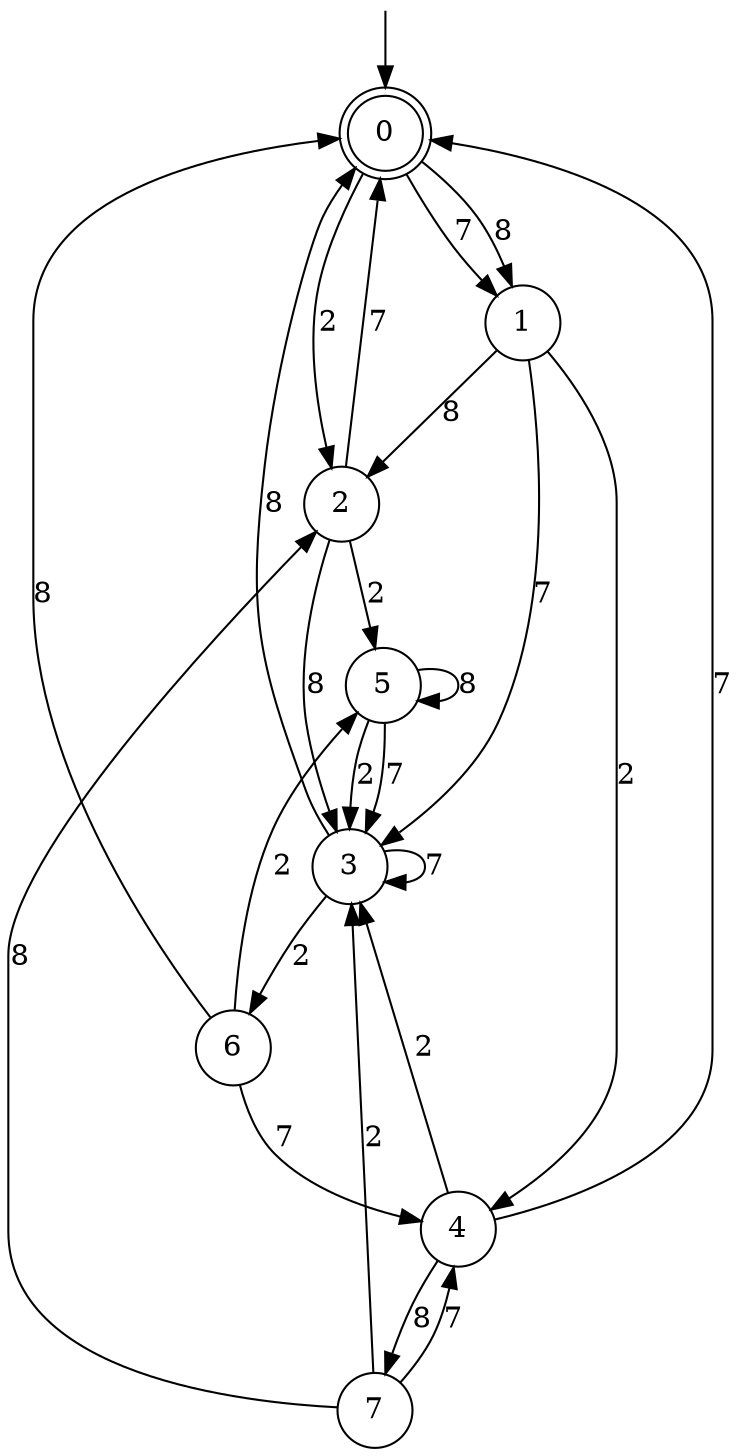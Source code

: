 digraph g {

	s0 [shape="doublecircle" label="0"];
	s1 [shape="circle" label="1"];
	s2 [shape="circle" label="2"];
	s3 [shape="circle" label="3"];
	s4 [shape="circle" label="4"];
	s5 [shape="circle" label="5"];
	s6 [shape="circle" label="6"];
	s7 [shape="circle" label="7"];
	s0 -> s1 [label="8"];
	s0 -> s1 [label="7"];
	s0 -> s2 [label="2"];
	s1 -> s2 [label="8"];
	s1 -> s3 [label="7"];
	s1 -> s4 [label="2"];
	s2 -> s3 [label="8"];
	s2 -> s0 [label="7"];
	s2 -> s5 [label="2"];
	s3 -> s0 [label="8"];
	s3 -> s3 [label="7"];
	s3 -> s6 [label="2"];
	s4 -> s7 [label="8"];
	s4 -> s0 [label="7"];
	s4 -> s3 [label="2"];
	s5 -> s5 [label="8"];
	s5 -> s3 [label="7"];
	s5 -> s3 [label="2"];
	s6 -> s0 [label="8"];
	s6 -> s4 [label="7"];
	s6 -> s5 [label="2"];
	s7 -> s2 [label="8"];
	s7 -> s4 [label="7"];
	s7 -> s3 [label="2"];

__start0 [label="" shape="none" width="0" height="0"];
__start0 -> s0;

}
